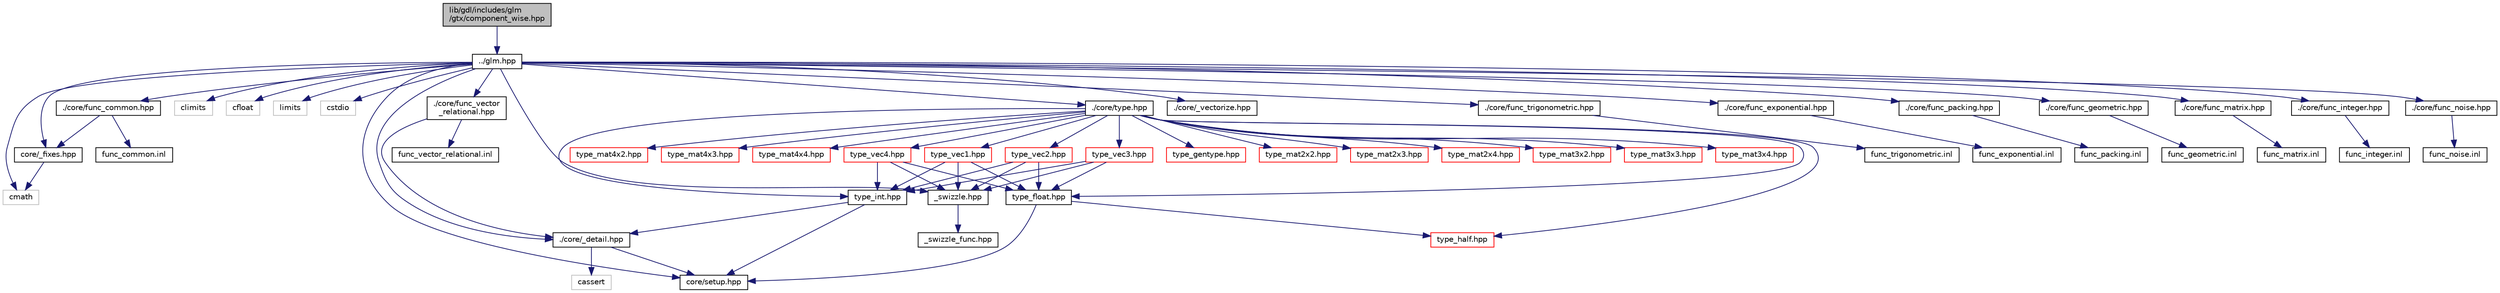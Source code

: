 digraph "lib/gdl/includes/glm/gtx/component_wise.hpp"
{
  edge [fontname="Helvetica",fontsize="10",labelfontname="Helvetica",labelfontsize="10"];
  node [fontname="Helvetica",fontsize="10",shape=record];
  Node1 [label="lib/gdl/includes/glm\l/gtx/component_wise.hpp",height=0.2,width=0.4,color="black", fillcolor="grey75", style="filled", fontcolor="black"];
  Node1 -> Node2 [color="midnightblue",fontsize="10",style="solid"];
  Node2 [label="../glm.hpp",height=0.2,width=0.4,color="black", fillcolor="white", style="filled",URL="$glm_8hpp.html"];
  Node2 -> Node3 [color="midnightblue",fontsize="10",style="solid"];
  Node3 [label="core/_fixes.hpp",height=0.2,width=0.4,color="black", fillcolor="white", style="filled",URL="$__fixes_8hpp.html"];
  Node3 -> Node4 [color="midnightblue",fontsize="10",style="solid"];
  Node4 [label="cmath",height=0.2,width=0.4,color="grey75", fillcolor="white", style="filled"];
  Node2 -> Node4 [color="midnightblue",fontsize="10",style="solid"];
  Node2 -> Node5 [color="midnightblue",fontsize="10",style="solid"];
  Node5 [label="climits",height=0.2,width=0.4,color="grey75", fillcolor="white", style="filled"];
  Node2 -> Node6 [color="midnightblue",fontsize="10",style="solid"];
  Node6 [label="cfloat",height=0.2,width=0.4,color="grey75", fillcolor="white", style="filled"];
  Node2 -> Node7 [color="midnightblue",fontsize="10",style="solid"];
  Node7 [label="limits",height=0.2,width=0.4,color="grey75", fillcolor="white", style="filled"];
  Node2 -> Node8 [color="midnightblue",fontsize="10",style="solid"];
  Node8 [label="cstdio",height=0.2,width=0.4,color="grey75", fillcolor="white", style="filled"];
  Node2 -> Node9 [color="midnightblue",fontsize="10",style="solid"];
  Node9 [label="core/setup.hpp",height=0.2,width=0.4,color="black", fillcolor="white", style="filled",URL="$setup_8hpp.html"];
  Node2 -> Node10 [color="midnightblue",fontsize="10",style="solid"];
  Node10 [label="./core/_detail.hpp",height=0.2,width=0.4,color="black", fillcolor="white", style="filled",URL="$__detail_8hpp.html"];
  Node10 -> Node9 [color="midnightblue",fontsize="10",style="solid"];
  Node10 -> Node11 [color="midnightblue",fontsize="10",style="solid"];
  Node11 [label="cassert",height=0.2,width=0.4,color="grey75", fillcolor="white", style="filled"];
  Node2 -> Node12 [color="midnightblue",fontsize="10",style="solid"];
  Node12 [label="./core/_vectorize.hpp",height=0.2,width=0.4,color="black", fillcolor="white", style="filled",URL="$__vectorize_8hpp.html"];
  Node2 -> Node13 [color="midnightblue",fontsize="10",style="solid"];
  Node13 [label="./core/type.hpp",height=0.2,width=0.4,color="black", fillcolor="white", style="filled",URL="$type_8hpp.html"];
  Node13 -> Node14 [color="midnightblue",fontsize="10",style="solid"];
  Node14 [label="type_half.hpp",height=0.2,width=0.4,color="red", fillcolor="white", style="filled",URL="$type__half_8hpp.html"];
  Node13 -> Node15 [color="midnightblue",fontsize="10",style="solid"];
  Node15 [label="type_float.hpp",height=0.2,width=0.4,color="black", fillcolor="white", style="filled",URL="$type__float_8hpp.html"];
  Node15 -> Node14 [color="midnightblue",fontsize="10",style="solid"];
  Node15 -> Node9 [color="midnightblue",fontsize="10",style="solid"];
  Node13 -> Node16 [color="midnightblue",fontsize="10",style="solid"];
  Node16 [label="type_int.hpp",height=0.2,width=0.4,color="black", fillcolor="white", style="filled",URL="$type__int_8hpp.html"];
  Node16 -> Node9 [color="midnightblue",fontsize="10",style="solid"];
  Node16 -> Node10 [color="midnightblue",fontsize="10",style="solid"];
  Node13 -> Node17 [color="midnightblue",fontsize="10",style="solid"];
  Node17 [label="type_gentype.hpp",height=0.2,width=0.4,color="red", fillcolor="white", style="filled",URL="$type__gentype_8hpp.html"];
  Node13 -> Node18 [color="midnightblue",fontsize="10",style="solid"];
  Node18 [label="type_vec1.hpp",height=0.2,width=0.4,color="red", fillcolor="white", style="filled",URL="$type__vec1_8hpp.html"];
  Node18 -> Node15 [color="midnightblue",fontsize="10",style="solid"];
  Node18 -> Node16 [color="midnightblue",fontsize="10",style="solid"];
  Node18 -> Node19 [color="midnightblue",fontsize="10",style="solid"];
  Node19 [label="_swizzle.hpp",height=0.2,width=0.4,color="black", fillcolor="white", style="filled",URL="$__swizzle_8hpp.html"];
  Node19 -> Node20 [color="midnightblue",fontsize="10",style="solid"];
  Node20 [label="_swizzle_func.hpp",height=0.2,width=0.4,color="black", fillcolor="white", style="filled",URL="$__swizzle__func_8hpp.html"];
  Node13 -> Node21 [color="midnightblue",fontsize="10",style="solid"];
  Node21 [label="type_vec2.hpp",height=0.2,width=0.4,color="red", fillcolor="white", style="filled",URL="$type__vec2_8hpp.html"];
  Node21 -> Node15 [color="midnightblue",fontsize="10",style="solid"];
  Node21 -> Node16 [color="midnightblue",fontsize="10",style="solid"];
  Node21 -> Node19 [color="midnightblue",fontsize="10",style="solid"];
  Node13 -> Node22 [color="midnightblue",fontsize="10",style="solid"];
  Node22 [label="type_vec3.hpp",height=0.2,width=0.4,color="red", fillcolor="white", style="filled",URL="$type__vec3_8hpp.html"];
  Node22 -> Node15 [color="midnightblue",fontsize="10",style="solid"];
  Node22 -> Node16 [color="midnightblue",fontsize="10",style="solid"];
  Node22 -> Node19 [color="midnightblue",fontsize="10",style="solid"];
  Node13 -> Node23 [color="midnightblue",fontsize="10",style="solid"];
  Node23 [label="type_vec4.hpp",height=0.2,width=0.4,color="red", fillcolor="white", style="filled",URL="$type__vec4_8hpp.html"];
  Node23 -> Node15 [color="midnightblue",fontsize="10",style="solid"];
  Node23 -> Node16 [color="midnightblue",fontsize="10",style="solid"];
  Node23 -> Node19 [color="midnightblue",fontsize="10",style="solid"];
  Node13 -> Node24 [color="midnightblue",fontsize="10",style="solid"];
  Node24 [label="type_mat2x2.hpp",height=0.2,width=0.4,color="red", fillcolor="white", style="filled",URL="$type__mat2x2_8hpp.html"];
  Node13 -> Node25 [color="midnightblue",fontsize="10",style="solid"];
  Node25 [label="type_mat2x3.hpp",height=0.2,width=0.4,color="red", fillcolor="white", style="filled",URL="$type__mat2x3_8hpp.html"];
  Node13 -> Node26 [color="midnightblue",fontsize="10",style="solid"];
  Node26 [label="type_mat2x4.hpp",height=0.2,width=0.4,color="red", fillcolor="white", style="filled",URL="$type__mat2x4_8hpp.html"];
  Node13 -> Node27 [color="midnightblue",fontsize="10",style="solid"];
  Node27 [label="type_mat3x2.hpp",height=0.2,width=0.4,color="red", fillcolor="white", style="filled",URL="$type__mat3x2_8hpp.html"];
  Node13 -> Node28 [color="midnightblue",fontsize="10",style="solid"];
  Node28 [label="type_mat3x3.hpp",height=0.2,width=0.4,color="red", fillcolor="white", style="filled",URL="$type__mat3x3_8hpp.html"];
  Node13 -> Node29 [color="midnightblue",fontsize="10",style="solid"];
  Node29 [label="type_mat3x4.hpp",height=0.2,width=0.4,color="red", fillcolor="white", style="filled",URL="$type__mat3x4_8hpp.html"];
  Node13 -> Node30 [color="midnightblue",fontsize="10",style="solid"];
  Node30 [label="type_mat4x2.hpp",height=0.2,width=0.4,color="red", fillcolor="white", style="filled",URL="$type__mat4x2_8hpp.html"];
  Node13 -> Node31 [color="midnightblue",fontsize="10",style="solid"];
  Node31 [label="type_mat4x3.hpp",height=0.2,width=0.4,color="red", fillcolor="white", style="filled",URL="$type__mat4x3_8hpp.html"];
  Node13 -> Node32 [color="midnightblue",fontsize="10",style="solid"];
  Node32 [label="type_mat4x4.hpp",height=0.2,width=0.4,color="red", fillcolor="white", style="filled",URL="$type__mat4x4_8hpp.html"];
  Node2 -> Node33 [color="midnightblue",fontsize="10",style="solid"];
  Node33 [label="./core/func_trigonometric.hpp",height=0.2,width=0.4,color="black", fillcolor="white", style="filled",URL="$func__trigonometric_8hpp.html"];
  Node33 -> Node34 [color="midnightblue",fontsize="10",style="solid"];
  Node34 [label="func_trigonometric.inl",height=0.2,width=0.4,color="black", fillcolor="white", style="filled",URL="$func__trigonometric_8inl.html"];
  Node2 -> Node35 [color="midnightblue",fontsize="10",style="solid"];
  Node35 [label="./core/func_exponential.hpp",height=0.2,width=0.4,color="black", fillcolor="white", style="filled",URL="$func__exponential_8hpp.html"];
  Node35 -> Node36 [color="midnightblue",fontsize="10",style="solid"];
  Node36 [label="func_exponential.inl",height=0.2,width=0.4,color="black", fillcolor="white", style="filled",URL="$func__exponential_8inl.html"];
  Node2 -> Node37 [color="midnightblue",fontsize="10",style="solid"];
  Node37 [label="./core/func_common.hpp",height=0.2,width=0.4,color="black", fillcolor="white", style="filled",URL="$func__common_8hpp.html"];
  Node37 -> Node3 [color="midnightblue",fontsize="10",style="solid"];
  Node37 -> Node38 [color="midnightblue",fontsize="10",style="solid"];
  Node38 [label="func_common.inl",height=0.2,width=0.4,color="black", fillcolor="white", style="filled",URL="$func__common_8inl.html"];
  Node2 -> Node39 [color="midnightblue",fontsize="10",style="solid"];
  Node39 [label="./core/func_packing.hpp",height=0.2,width=0.4,color="black", fillcolor="white", style="filled",URL="$func__packing_8hpp.html"];
  Node39 -> Node40 [color="midnightblue",fontsize="10",style="solid"];
  Node40 [label="func_packing.inl",height=0.2,width=0.4,color="black", fillcolor="white", style="filled",URL="$func__packing_8inl.html"];
  Node2 -> Node41 [color="midnightblue",fontsize="10",style="solid"];
  Node41 [label="./core/func_geometric.hpp",height=0.2,width=0.4,color="black", fillcolor="white", style="filled",URL="$func__geometric_8hpp.html"];
  Node41 -> Node42 [color="midnightblue",fontsize="10",style="solid"];
  Node42 [label="func_geometric.inl",height=0.2,width=0.4,color="black", fillcolor="white", style="filled",URL="$func__geometric_8inl.html"];
  Node2 -> Node43 [color="midnightblue",fontsize="10",style="solid"];
  Node43 [label="./core/func_matrix.hpp",height=0.2,width=0.4,color="black", fillcolor="white", style="filled",URL="$func__matrix_8hpp.html"];
  Node43 -> Node44 [color="midnightblue",fontsize="10",style="solid"];
  Node44 [label="func_matrix.inl",height=0.2,width=0.4,color="black", fillcolor="white", style="filled",URL="$func__matrix_8inl.html"];
  Node2 -> Node45 [color="midnightblue",fontsize="10",style="solid"];
  Node45 [label="./core/func_vector\l_relational.hpp",height=0.2,width=0.4,color="black", fillcolor="white", style="filled",URL="$func__vector__relational_8hpp.html"];
  Node45 -> Node10 [color="midnightblue",fontsize="10",style="solid"];
  Node45 -> Node46 [color="midnightblue",fontsize="10",style="solid"];
  Node46 [label="func_vector_relational.inl",height=0.2,width=0.4,color="black", fillcolor="white", style="filled",URL="$func__vector__relational_8inl.html"];
  Node2 -> Node47 [color="midnightblue",fontsize="10",style="solid"];
  Node47 [label="./core/func_integer.hpp",height=0.2,width=0.4,color="black", fillcolor="white", style="filled",URL="$func__integer_8hpp.html"];
  Node47 -> Node48 [color="midnightblue",fontsize="10",style="solid"];
  Node48 [label="func_integer.inl",height=0.2,width=0.4,color="black", fillcolor="white", style="filled",URL="$func__integer_8inl.html"];
  Node2 -> Node49 [color="midnightblue",fontsize="10",style="solid"];
  Node49 [label="./core/func_noise.hpp",height=0.2,width=0.4,color="black", fillcolor="white", style="filled",URL="$func__noise_8hpp.html"];
  Node49 -> Node50 [color="midnightblue",fontsize="10",style="solid"];
  Node50 [label="func_noise.inl",height=0.2,width=0.4,color="black", fillcolor="white", style="filled",URL="$func__noise_8inl.html"];
  Node2 -> Node19 [color="midnightblue",fontsize="10",style="solid"];
}
